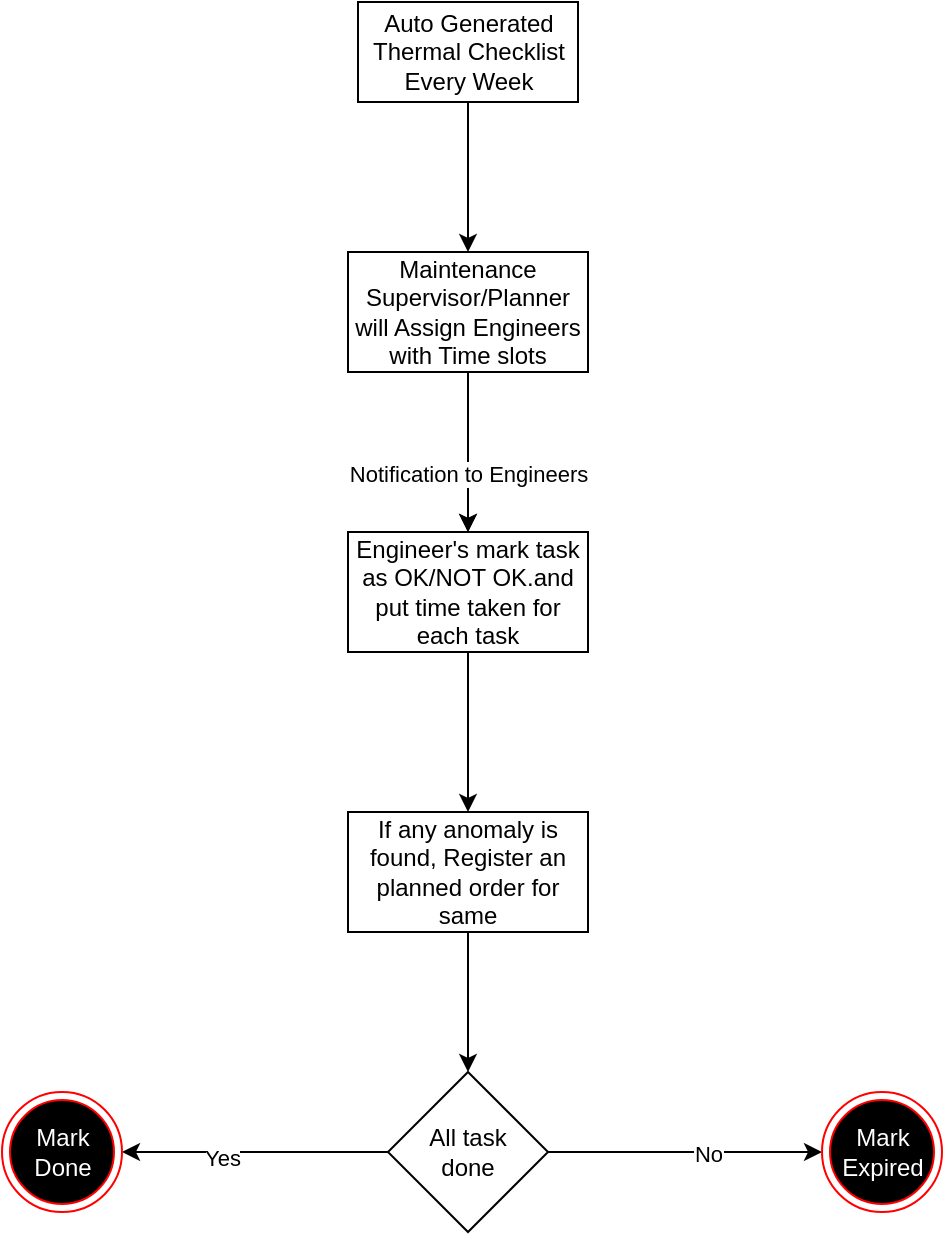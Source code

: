 <mxfile scale="1" border="10">
    <diagram id="AlmZEZmqCw9I7p1iNyBx" name="Page-1">
        <mxGraphModel dx="658" dy="557" grid="1" gridSize="10" guides="1" tooltips="1" connect="1" arrows="1" fold="1" page="1" pageScale="1" pageWidth="827" pageHeight="1169" background="#ffffff" math="0" shadow="0">
            <root>
                <mxCell id="0"/>
                <mxCell id="1" parent="0"/>
                <mxCell id="5" value="" style="edgeStyle=none;html=1;" parent="1" source="3" target="4" edge="1">
                    <mxGeometry relative="1" as="geometry"/>
                </mxCell>
                <mxCell id="3" value="Auto Generated&lt;br&gt;Thermal Checklist&lt;br&gt;Every Week" style="html=1;" parent="1" vertex="1">
                    <mxGeometry x="358" y="40" width="110" height="50" as="geometry"/>
                </mxCell>
                <mxCell id="7" value="" style="edgeStyle=none;html=1;" parent="1" source="4" target="6" edge="1">
                    <mxGeometry relative="1" as="geometry"/>
                </mxCell>
                <mxCell id="16" value="" style="edgeStyle=none;html=1;" parent="1" source="4" target="6" edge="1">
                    <mxGeometry relative="1" as="geometry"/>
                </mxCell>
                <mxCell id="17" value="Notification to Engineers" style="edgeLabel;html=1;align=center;verticalAlign=middle;resizable=0;points=[];" parent="16" vertex="1" connectable="0">
                    <mxGeometry x="0.275" relative="1" as="geometry">
                        <mxPoint as="offset"/>
                    </mxGeometry>
                </mxCell>
                <mxCell id="4" value="Maintenance Supervisor/Planner&lt;br&gt;will Assign Engineers&lt;br&gt;with Time slots" style="whiteSpace=wrap;html=1;" parent="1" vertex="1">
                    <mxGeometry x="353" y="165" width="120" height="60" as="geometry"/>
                </mxCell>
                <mxCell id="11" value="" style="edgeStyle=none;html=1;" parent="1" source="6" target="10" edge="1">
                    <mxGeometry relative="1" as="geometry"/>
                </mxCell>
                <mxCell id="6" value="Engineer's mark task as OK/NOT OK.and put time taken for each task" style="whiteSpace=wrap;html=1;" parent="1" vertex="1">
                    <mxGeometry x="353" y="305" width="120" height="60" as="geometry"/>
                </mxCell>
                <mxCell id="19" value="" style="edgeStyle=none;html=1;" parent="1" source="10" target="18" edge="1">
                    <mxGeometry relative="1" as="geometry"/>
                </mxCell>
                <mxCell id="10" value="If any anomaly is found, Register an planned order for same" style="whiteSpace=wrap;html=1;" parent="1" vertex="1">
                    <mxGeometry x="353" y="445" width="120" height="60" as="geometry"/>
                </mxCell>
                <mxCell id="26" style="edgeStyle=none;html=1;entryX=0;entryY=0.5;entryDx=0;entryDy=0;" parent="1" source="18" target="22" edge="1">
                    <mxGeometry relative="1" as="geometry"/>
                </mxCell>
                <mxCell id="29" value="No" style="edgeLabel;html=1;align=center;verticalAlign=middle;resizable=0;points=[];" parent="26" vertex="1" connectable="0">
                    <mxGeometry x="0.162" y="-1" relative="1" as="geometry">
                        <mxPoint as="offset"/>
                    </mxGeometry>
                </mxCell>
                <mxCell id="27" style="edgeStyle=none;html=1;entryX=1;entryY=0.5;entryDx=0;entryDy=0;" parent="1" source="18" target="23" edge="1">
                    <mxGeometry relative="1" as="geometry"/>
                </mxCell>
                <mxCell id="28" value="Yes" style="edgeLabel;html=1;align=center;verticalAlign=middle;resizable=0;points=[];" parent="27" vertex="1" connectable="0">
                    <mxGeometry x="0.254" y="3" relative="1" as="geometry">
                        <mxPoint as="offset"/>
                    </mxGeometry>
                </mxCell>
                <mxCell id="18" value="All task&lt;br&gt;done" style="rhombus;whiteSpace=wrap;html=1;fillColor=rgb(255, 255, 255);" parent="1" vertex="1">
                    <mxGeometry x="373" y="575" width="80" height="80" as="geometry"/>
                </mxCell>
                <mxCell id="22" value="Mark&lt;br&gt;Expired" style="ellipse;html=1;shape=endState;fillColor=#000000;strokeColor=#ff0000;fontColor=#FFFFFF;" parent="1" vertex="1">
                    <mxGeometry x="590" y="585" width="60" height="60" as="geometry"/>
                </mxCell>
                <mxCell id="23" value="Mark&lt;br&gt;Done" style="ellipse;html=1;shape=endState;fillColor=#000000;strokeColor=#ff0000;fontColor=#FFFFFF;" parent="1" vertex="1">
                    <mxGeometry x="180" y="585" width="60" height="60" as="geometry"/>
                </mxCell>
            </root>
        </mxGraphModel>
    </diagram>
</mxfile>